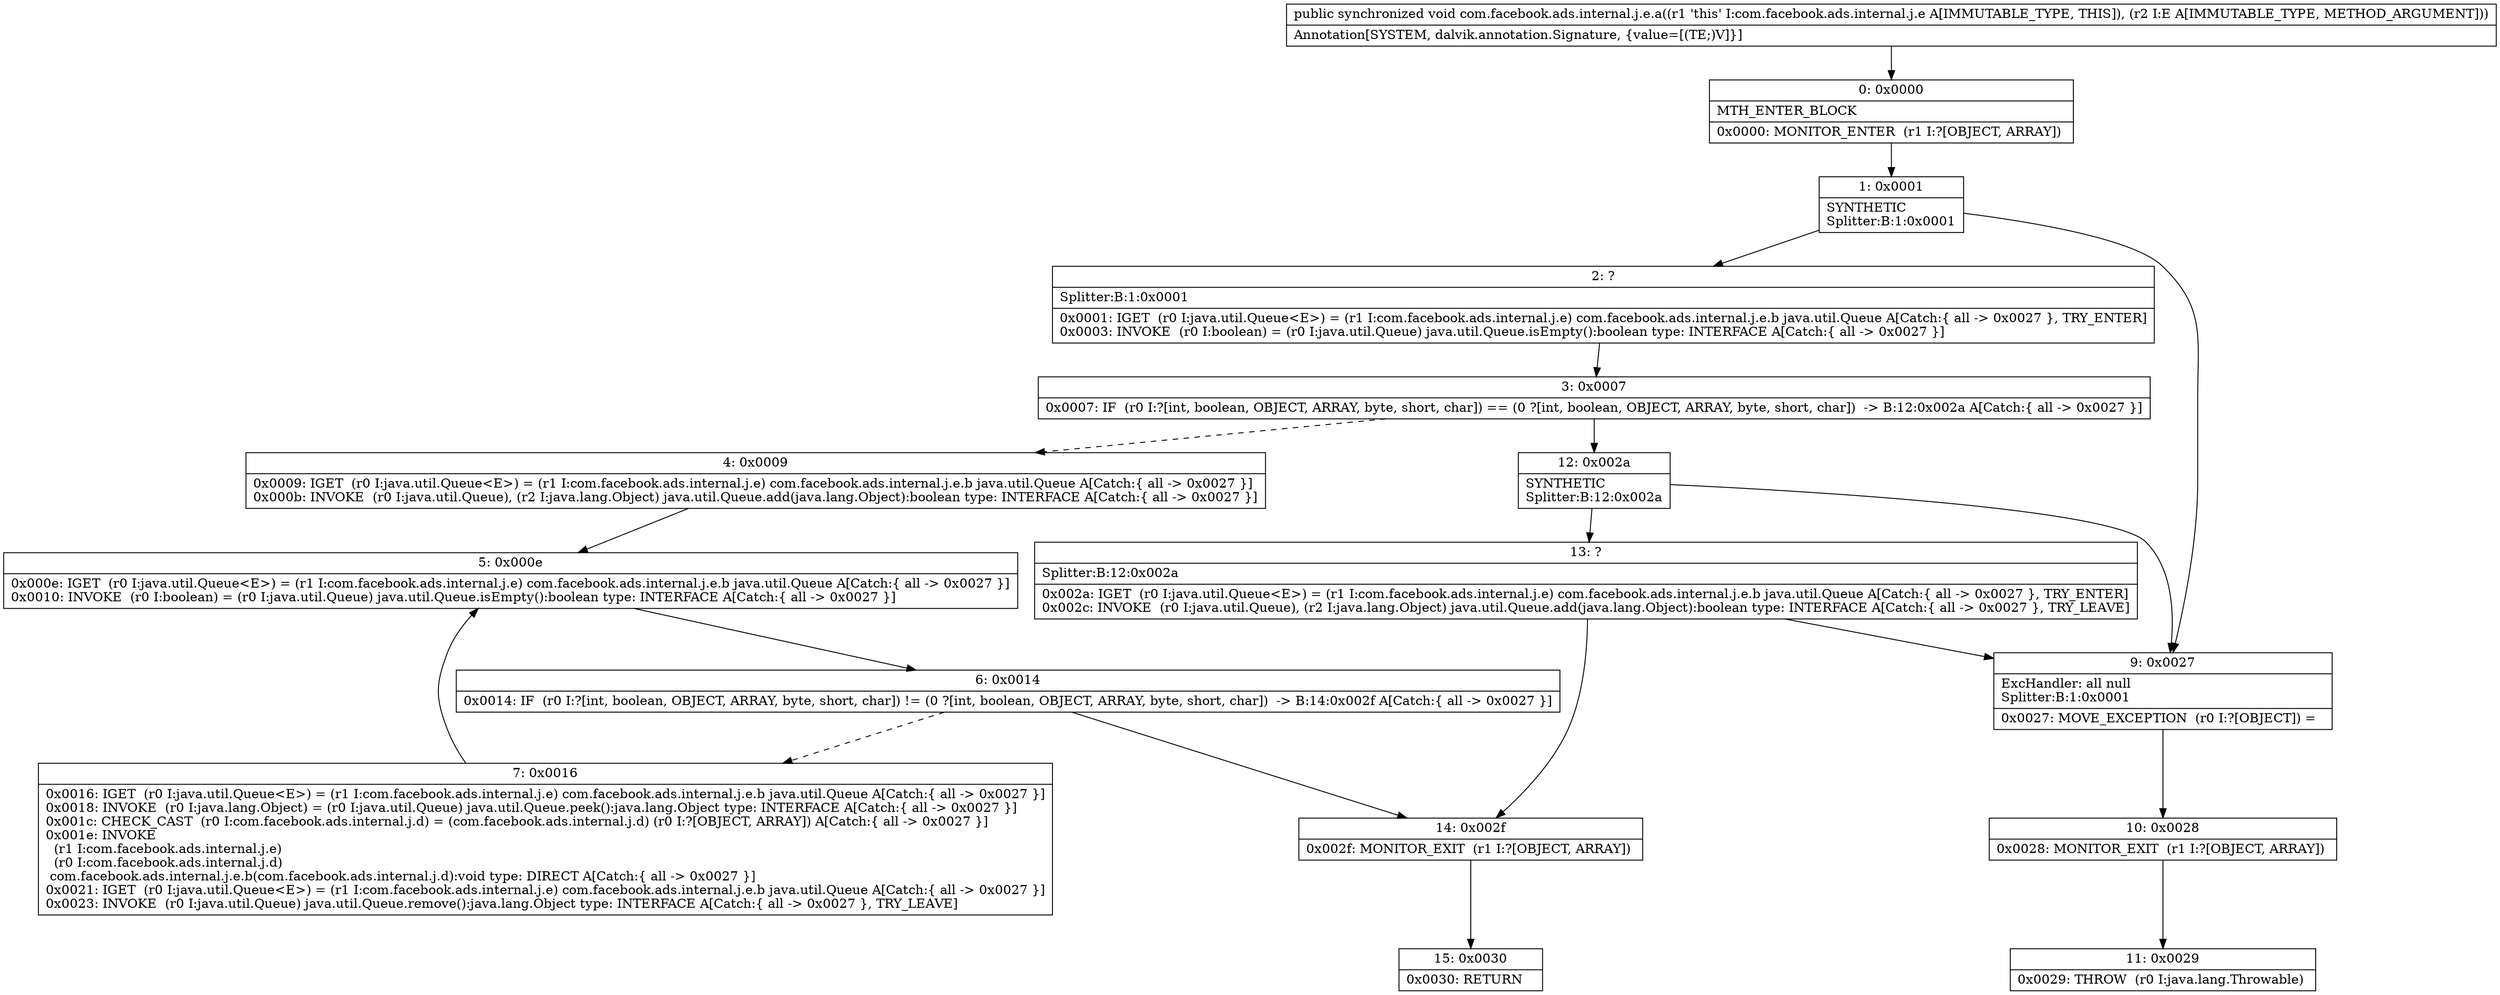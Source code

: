 digraph "CFG forcom.facebook.ads.internal.j.e.a(Lcom\/facebook\/ads\/internal\/j\/d;)V" {
Node_0 [shape=record,label="{0\:\ 0x0000|MTH_ENTER_BLOCK\l|0x0000: MONITOR_ENTER  (r1 I:?[OBJECT, ARRAY]) \l}"];
Node_1 [shape=record,label="{1\:\ 0x0001|SYNTHETIC\lSplitter:B:1:0x0001\l}"];
Node_2 [shape=record,label="{2\:\ ?|Splitter:B:1:0x0001\l|0x0001: IGET  (r0 I:java.util.Queue\<E\>) = (r1 I:com.facebook.ads.internal.j.e) com.facebook.ads.internal.j.e.b java.util.Queue A[Catch:\{ all \-\> 0x0027 \}, TRY_ENTER]\l0x0003: INVOKE  (r0 I:boolean) = (r0 I:java.util.Queue) java.util.Queue.isEmpty():boolean type: INTERFACE A[Catch:\{ all \-\> 0x0027 \}]\l}"];
Node_3 [shape=record,label="{3\:\ 0x0007|0x0007: IF  (r0 I:?[int, boolean, OBJECT, ARRAY, byte, short, char]) == (0 ?[int, boolean, OBJECT, ARRAY, byte, short, char])  \-\> B:12:0x002a A[Catch:\{ all \-\> 0x0027 \}]\l}"];
Node_4 [shape=record,label="{4\:\ 0x0009|0x0009: IGET  (r0 I:java.util.Queue\<E\>) = (r1 I:com.facebook.ads.internal.j.e) com.facebook.ads.internal.j.e.b java.util.Queue A[Catch:\{ all \-\> 0x0027 \}]\l0x000b: INVOKE  (r0 I:java.util.Queue), (r2 I:java.lang.Object) java.util.Queue.add(java.lang.Object):boolean type: INTERFACE A[Catch:\{ all \-\> 0x0027 \}]\l}"];
Node_5 [shape=record,label="{5\:\ 0x000e|0x000e: IGET  (r0 I:java.util.Queue\<E\>) = (r1 I:com.facebook.ads.internal.j.e) com.facebook.ads.internal.j.e.b java.util.Queue A[Catch:\{ all \-\> 0x0027 \}]\l0x0010: INVOKE  (r0 I:boolean) = (r0 I:java.util.Queue) java.util.Queue.isEmpty():boolean type: INTERFACE A[Catch:\{ all \-\> 0x0027 \}]\l}"];
Node_6 [shape=record,label="{6\:\ 0x0014|0x0014: IF  (r0 I:?[int, boolean, OBJECT, ARRAY, byte, short, char]) != (0 ?[int, boolean, OBJECT, ARRAY, byte, short, char])  \-\> B:14:0x002f A[Catch:\{ all \-\> 0x0027 \}]\l}"];
Node_7 [shape=record,label="{7\:\ 0x0016|0x0016: IGET  (r0 I:java.util.Queue\<E\>) = (r1 I:com.facebook.ads.internal.j.e) com.facebook.ads.internal.j.e.b java.util.Queue A[Catch:\{ all \-\> 0x0027 \}]\l0x0018: INVOKE  (r0 I:java.lang.Object) = (r0 I:java.util.Queue) java.util.Queue.peek():java.lang.Object type: INTERFACE A[Catch:\{ all \-\> 0x0027 \}]\l0x001c: CHECK_CAST  (r0 I:com.facebook.ads.internal.j.d) = (com.facebook.ads.internal.j.d) (r0 I:?[OBJECT, ARRAY]) A[Catch:\{ all \-\> 0x0027 \}]\l0x001e: INVOKE  \l  (r1 I:com.facebook.ads.internal.j.e)\l  (r0 I:com.facebook.ads.internal.j.d)\l com.facebook.ads.internal.j.e.b(com.facebook.ads.internal.j.d):void type: DIRECT A[Catch:\{ all \-\> 0x0027 \}]\l0x0021: IGET  (r0 I:java.util.Queue\<E\>) = (r1 I:com.facebook.ads.internal.j.e) com.facebook.ads.internal.j.e.b java.util.Queue A[Catch:\{ all \-\> 0x0027 \}]\l0x0023: INVOKE  (r0 I:java.util.Queue) java.util.Queue.remove():java.lang.Object type: INTERFACE A[Catch:\{ all \-\> 0x0027 \}, TRY_LEAVE]\l}"];
Node_9 [shape=record,label="{9\:\ 0x0027|ExcHandler: all null\lSplitter:B:1:0x0001\l|0x0027: MOVE_EXCEPTION  (r0 I:?[OBJECT]) =  \l}"];
Node_10 [shape=record,label="{10\:\ 0x0028|0x0028: MONITOR_EXIT  (r1 I:?[OBJECT, ARRAY]) \l}"];
Node_11 [shape=record,label="{11\:\ 0x0029|0x0029: THROW  (r0 I:java.lang.Throwable) \l}"];
Node_12 [shape=record,label="{12\:\ 0x002a|SYNTHETIC\lSplitter:B:12:0x002a\l}"];
Node_13 [shape=record,label="{13\:\ ?|Splitter:B:12:0x002a\l|0x002a: IGET  (r0 I:java.util.Queue\<E\>) = (r1 I:com.facebook.ads.internal.j.e) com.facebook.ads.internal.j.e.b java.util.Queue A[Catch:\{ all \-\> 0x0027 \}, TRY_ENTER]\l0x002c: INVOKE  (r0 I:java.util.Queue), (r2 I:java.lang.Object) java.util.Queue.add(java.lang.Object):boolean type: INTERFACE A[Catch:\{ all \-\> 0x0027 \}, TRY_LEAVE]\l}"];
Node_14 [shape=record,label="{14\:\ 0x002f|0x002f: MONITOR_EXIT  (r1 I:?[OBJECT, ARRAY]) \l}"];
Node_15 [shape=record,label="{15\:\ 0x0030|0x0030: RETURN   \l}"];
MethodNode[shape=record,label="{public synchronized void com.facebook.ads.internal.j.e.a((r1 'this' I:com.facebook.ads.internal.j.e A[IMMUTABLE_TYPE, THIS]), (r2 I:E A[IMMUTABLE_TYPE, METHOD_ARGUMENT]))  | Annotation[SYSTEM, dalvik.annotation.Signature, \{value=[(TE;)V]\}]\l}"];
MethodNode -> Node_0;
Node_0 -> Node_1;
Node_1 -> Node_2;
Node_1 -> Node_9;
Node_2 -> Node_3;
Node_3 -> Node_4[style=dashed];
Node_3 -> Node_12;
Node_4 -> Node_5;
Node_5 -> Node_6;
Node_6 -> Node_7[style=dashed];
Node_6 -> Node_14;
Node_7 -> Node_5;
Node_9 -> Node_10;
Node_10 -> Node_11;
Node_12 -> Node_13;
Node_12 -> Node_9;
Node_13 -> Node_14;
Node_13 -> Node_9;
Node_14 -> Node_15;
}

